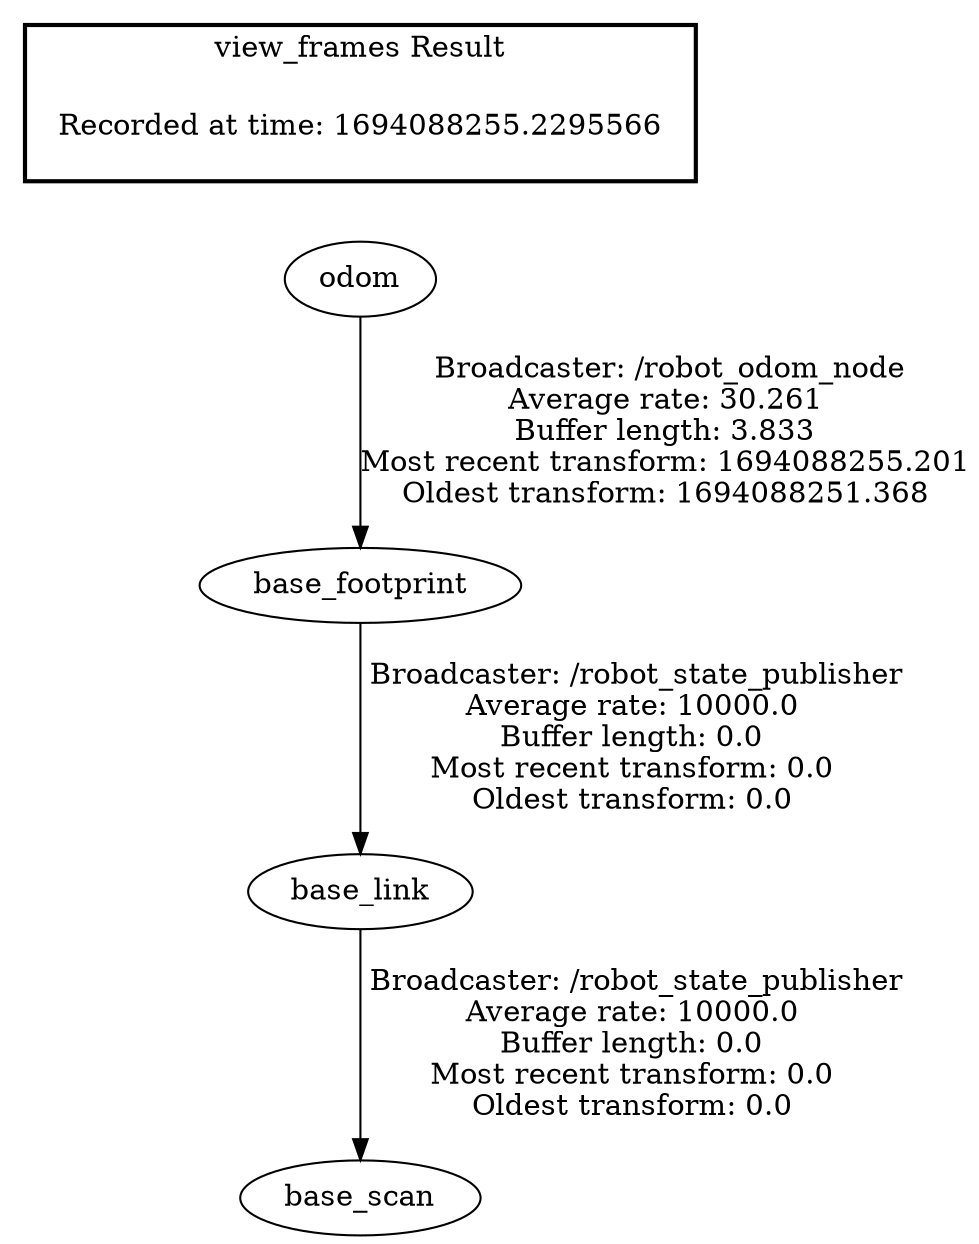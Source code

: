digraph G {
"odom" -> "base_footprint"[label=" Broadcaster: /robot_odom_node\nAverage rate: 30.261\nBuffer length: 3.833\nMost recent transform: 1694088255.201\nOldest transform: 1694088251.368\n"];
"base_footprint" -> "base_link"[label=" Broadcaster: /robot_state_publisher\nAverage rate: 10000.0\nBuffer length: 0.0\nMost recent transform: 0.0\nOldest transform: 0.0\n"];
"base_link" -> "base_scan"[label=" Broadcaster: /robot_state_publisher\nAverage rate: 10000.0\nBuffer length: 0.0\nMost recent transform: 0.0\nOldest transform: 0.0\n"];
edge [style=invis];
 subgraph cluster_legend { style=bold; color=black; label ="view_frames Result";
"Recorded at time: 1694088255.2295566"[ shape=plaintext ] ;
}->"odom";
}